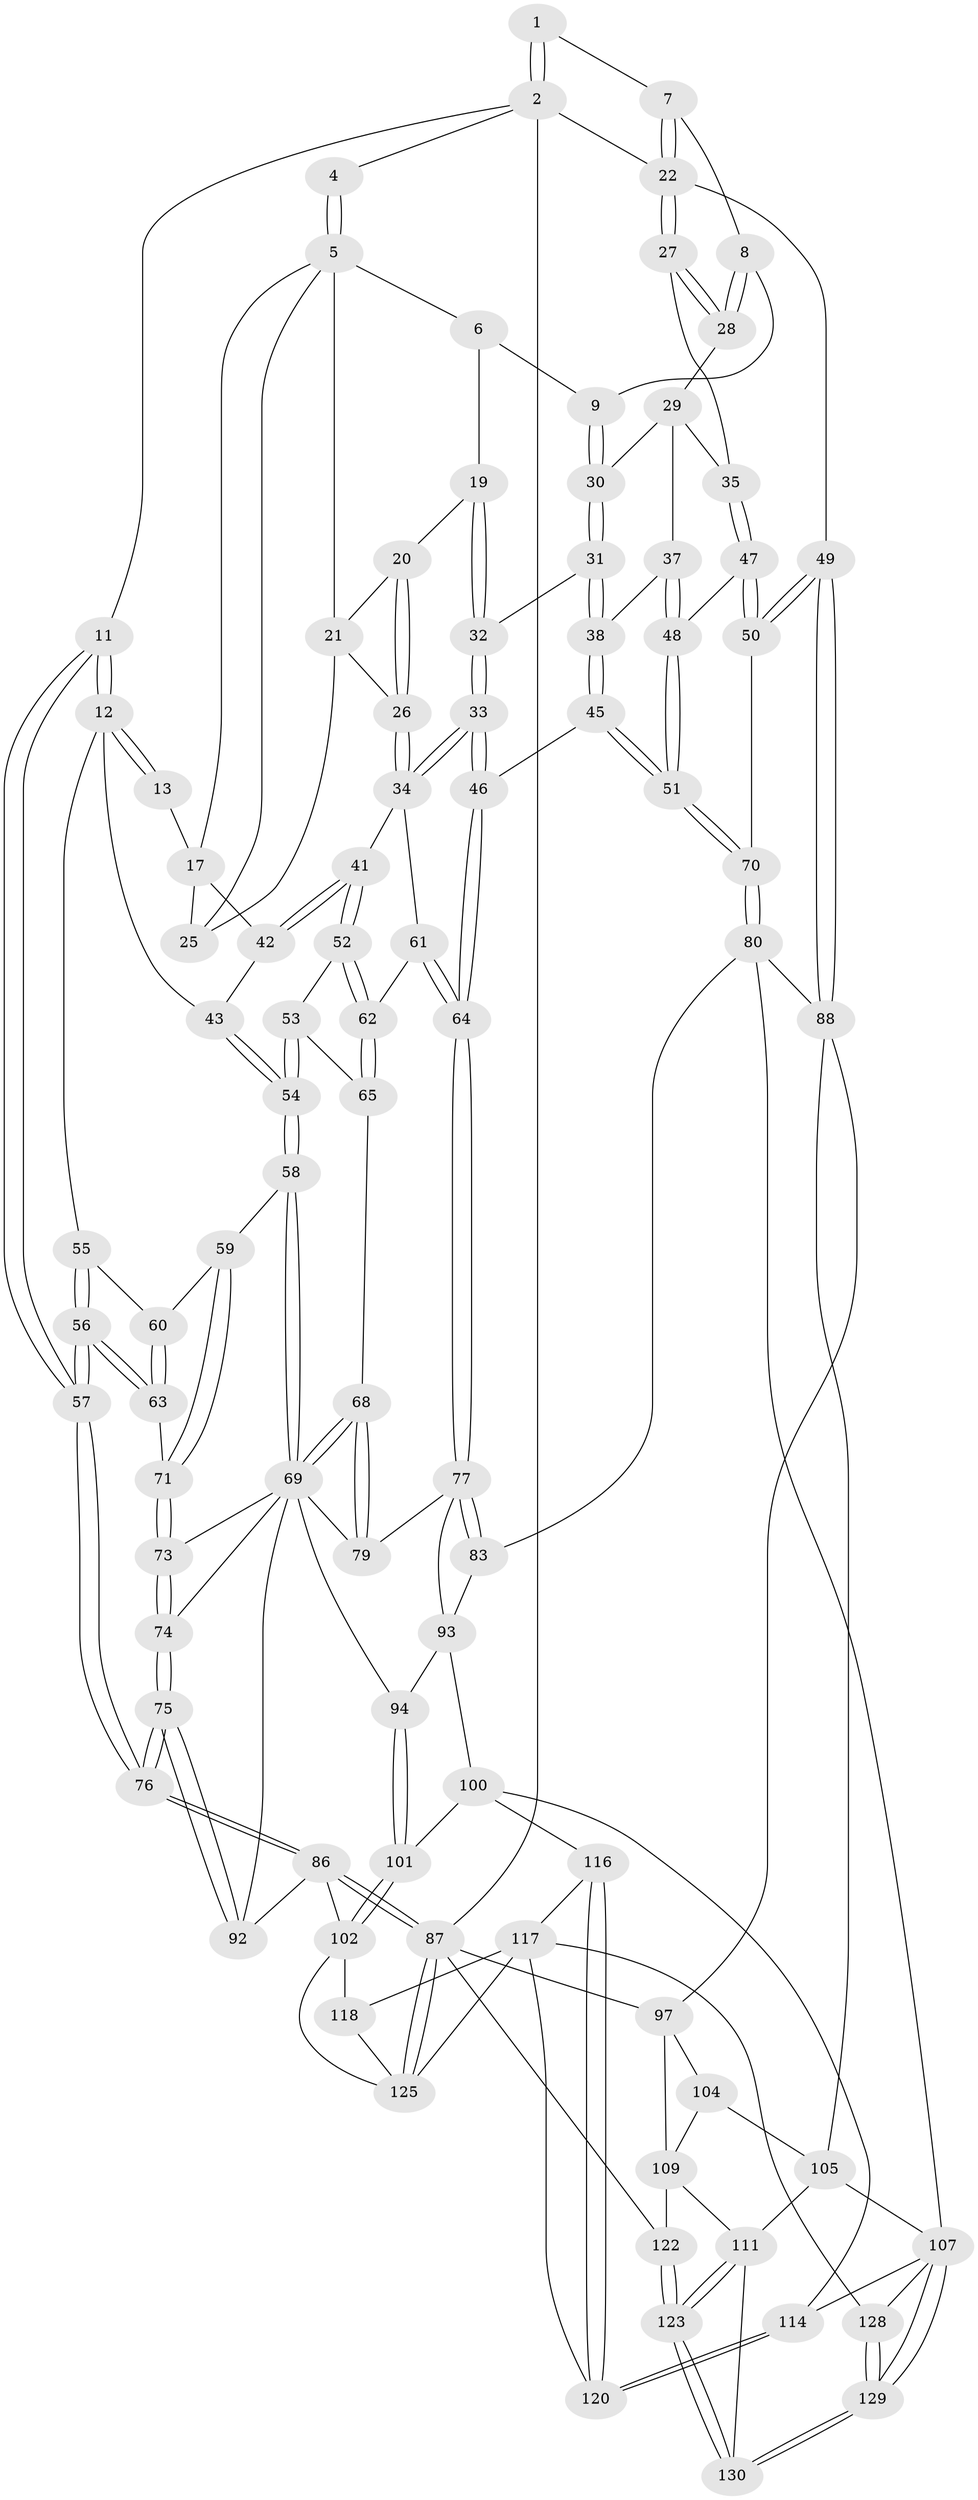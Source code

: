 // original degree distribution, {3: 0.023076923076923078, 6: 0.24615384615384617, 5: 0.4846153846153846, 4: 0.24615384615384617}
// Generated by graph-tools (version 1.1) at 2025/21/03/04/25 18:21:32]
// undirected, 91 vertices, 217 edges
graph export_dot {
graph [start="1"]
  node [color=gray90,style=filled];
  1 [pos="+0.8595632935682346+0"];
  2 [pos="+1+0",super="+3"];
  4 [pos="+0.21658187467745327+0"];
  5 [pos="+0.35168848476159037+0",super="+15"];
  6 [pos="+0.6791083031505293+0",super="+10"];
  7 [pos="+0.8879420878723867+0.08450676005267935"];
  8 [pos="+0.8229555215223971+0.10075538615569686"];
  9 [pos="+0.7343314869648624+0.05980953174720426"];
  11 [pos="+0+0"];
  12 [pos="+0.07750385593682022+0.2053425763863665",super="+44"];
  13 [pos="+0.12570308775319594+0.18685157940298788",super="+14+18"];
  17 [pos="+0.25963446137317925+0.17584647549361965",super="+39"];
  19 [pos="+0.6588867391924201+0.03356952884431536"];
  20 [pos="+0.5379908396047925+0.08277243321284278"];
  21 [pos="+0.4553963673319322+0.08002937674703599",super="+24"];
  22 [pos="+1+0.17786979905835373",super="+23"];
  25 [pos="+0.40848805445219777+0.18006763641458962"];
  26 [pos="+0.5139981399598226+0.24752943570313435"];
  27 [pos="+0.8956504731327802+0.2205289299266144"];
  28 [pos="+0.8250717433705129+0.16315001830330111"];
  29 [pos="+0.7863181915083476+0.18038349520287036",super="+36"];
  30 [pos="+0.7641884767190835+0.18429469381910074"];
  31 [pos="+0.7395970594943677+0.2213284445011652"];
  32 [pos="+0.6294281232816697+0.19147147425194924"];
  33 [pos="+0.5475398944900478+0.27894756225815653"];
  34 [pos="+0.5267492832653632+0.2665640807467797",super="+40"];
  35 [pos="+0.8695635586446566+0.24668718773126158"];
  37 [pos="+0.7915706135788435+0.2661522560754713"];
  38 [pos="+0.7517123699539294+0.24457442026275017"];
  41 [pos="+0.3017867773562028+0.2647789490403232"];
  42 [pos="+0.3012358179751178+0.26212953593152993"];
  43 [pos="+0.12587805881376193+0.2679859557344092"];
  45 [pos="+0.645396393722517+0.39614981698241736"];
  46 [pos="+0.5786454428746726+0.3778415012838816"];
  47 [pos="+0.8726173040368239+0.3159277702237808"];
  48 [pos="+0.7878367501617168+0.3561535561826991"];
  49 [pos="+1+0.45639209877513054"];
  50 [pos="+0.9576478839639324+0.4170554622503573"];
  51 [pos="+0.7404759509736417+0.4486205622337233"];
  52 [pos="+0.25315336289064544+0.3280592478610488"];
  53 [pos="+0.21594820177548016+0.3447400064939255"];
  54 [pos="+0.19336285000712378+0.34912765822707476"];
  55 [pos="+0.06943068956020614+0.30806793470290056"];
  56 [pos="+0+0.4103476846463167"];
  57 [pos="+0+0.4073038400931677"];
  58 [pos="+0.17247557058758542+0.3898238095010802"];
  59 [pos="+0.1317422175074896+0.38861873112711304"];
  60 [pos="+0.06858657578043707+0.3415720355341144"];
  61 [pos="+0.36946981072085194+0.4384564847191818"];
  62 [pos="+0.34236369799442407+0.44478084329475776"];
  63 [pos="+0.026215215313020915+0.4253740183420114"];
  64 [pos="+0.49034547923570354+0.47794140134200785"];
  65 [pos="+0.310101849065025+0.46658264893869694",super="+66"];
  68 [pos="+0.2510213318831641+0.5195664531601589"];
  69 [pos="+0.18101671963663238+0.47195552203444596",super="+72"];
  70 [pos="+0.7407022703607805+0.4489101854120423"];
  71 [pos="+0.04423926078439284+0.43924693059612085"];
  73 [pos="+0.05380471734358381+0.45356984405441714"];
  74 [pos="+0.003710714867201018+0.6053551035274903"];
  75 [pos="+0+0.6768948379877984"];
  76 [pos="+0+0.6892605629011789"];
  77 [pos="+0.490416560834858+0.5039302236915717",super="+78"];
  79 [pos="+0.2520311068247517+0.5416463609790463"];
  80 [pos="+0.7415147971147383+0.4561117974423227",super="+81"];
  83 [pos="+0.5698033754622418+0.6874317997616967"];
  86 [pos="+0+0.828627511689598",super="+103"];
  87 [pos="+0+1",super="+96"];
  88 [pos="+1+0.5247423240631984",super="+89"];
  92 [pos="+0.14513771739358694+0.7411864321287301"];
  93 [pos="+0.3313274943987738+0.6610531207520561",super="+95"];
  94 [pos="+0.21925995109556126+0.7004549369071391"];
  97 [pos="+1+0.8906914073745936",super="+98"];
  100 [pos="+0.35407903718594913+0.7890743679901061",super="+115"];
  101 [pos="+0.2843155745185198+0.7947203531967093"];
  102 [pos="+0.16701073582642734+0.8399035081599301",super="+119"];
  104 [pos="+0.844483539627275+0.7328407023528548"];
  105 [pos="+0.8053381153961071+0.7022221406873776",super="+106"];
  107 [pos="+0.6696403247614257+0.8770564036837284",super="+108"];
  109 [pos="+0.8815425388521033+0.811909723212548",super="+110"];
  111 [pos="+0.8663394371393656+0.8608710891985579",super="+112"];
  114 [pos="+0.43325919519620437+0.8781461521469216"];
  116 [pos="+0.3271178072799324+0.8534428097289656"];
  117 [pos="+0.27355556213424065+0.9029362441067251",super="+124"];
  118 [pos="+0.22660917161089447+0.8959987951614046"];
  120 [pos="+0.3661015697149101+1"];
  122 [pos="+1+1"];
  123 [pos="+1+1"];
  125 [pos="+0+1",super="+127"];
  128 [pos="+0.49612799075253344+1"];
  129 [pos="+0.6496734044110338+1"];
  130 [pos="+0.9012647681151299+1"];
  1 -- 2;
  1 -- 2;
  1 -- 7;
  2 -- 22;
  2 -- 11;
  2 -- 4;
  2 -- 87 [weight=2];
  4 -- 5;
  4 -- 5;
  5 -- 6;
  5 -- 17;
  5 -- 21;
  5 -- 25;
  6 -- 9;
  6 -- 19;
  7 -- 8;
  7 -- 22;
  7 -- 22;
  8 -- 9;
  8 -- 28;
  8 -- 28;
  9 -- 30;
  9 -- 30;
  11 -- 12;
  11 -- 12;
  11 -- 57;
  11 -- 57;
  12 -- 13;
  12 -- 13;
  12 -- 43;
  12 -- 55;
  13 -- 17;
  17 -- 42;
  17 -- 25;
  19 -- 20;
  19 -- 32;
  19 -- 32;
  20 -- 21;
  20 -- 26;
  20 -- 26;
  21 -- 25;
  21 -- 26;
  22 -- 27;
  22 -- 27;
  22 -- 49;
  26 -- 34;
  26 -- 34;
  27 -- 28;
  27 -- 28;
  27 -- 35;
  28 -- 29;
  29 -- 30;
  29 -- 37;
  29 -- 35;
  30 -- 31;
  30 -- 31;
  31 -- 32;
  31 -- 38;
  31 -- 38;
  32 -- 33;
  32 -- 33;
  33 -- 34;
  33 -- 34;
  33 -- 46;
  33 -- 46;
  34 -- 41;
  34 -- 61;
  35 -- 47;
  35 -- 47;
  37 -- 38;
  37 -- 48;
  37 -- 48;
  38 -- 45;
  38 -- 45;
  41 -- 42;
  41 -- 42;
  41 -- 52;
  41 -- 52;
  42 -- 43;
  43 -- 54;
  43 -- 54;
  45 -- 46;
  45 -- 51;
  45 -- 51;
  46 -- 64;
  46 -- 64;
  47 -- 48;
  47 -- 50;
  47 -- 50;
  48 -- 51;
  48 -- 51;
  49 -- 50;
  49 -- 50;
  49 -- 88;
  49 -- 88;
  50 -- 70;
  51 -- 70;
  51 -- 70;
  52 -- 53;
  52 -- 62;
  52 -- 62;
  53 -- 54;
  53 -- 54;
  53 -- 65;
  54 -- 58;
  54 -- 58;
  55 -- 56;
  55 -- 56;
  55 -- 60;
  56 -- 57;
  56 -- 57;
  56 -- 63;
  56 -- 63;
  57 -- 76;
  57 -- 76;
  58 -- 59;
  58 -- 69;
  58 -- 69;
  59 -- 60;
  59 -- 71;
  59 -- 71;
  60 -- 63;
  60 -- 63;
  61 -- 62;
  61 -- 64;
  61 -- 64;
  62 -- 65;
  62 -- 65;
  63 -- 71;
  64 -- 77;
  64 -- 77;
  65 -- 68;
  68 -- 69;
  68 -- 69;
  68 -- 79;
  68 -- 79;
  69 -- 73;
  69 -- 74;
  69 -- 92;
  69 -- 94;
  69 -- 79;
  70 -- 80;
  70 -- 80;
  71 -- 73;
  71 -- 73;
  73 -- 74;
  73 -- 74;
  74 -- 75;
  74 -- 75;
  75 -- 76;
  75 -- 76;
  75 -- 92;
  75 -- 92;
  76 -- 86;
  76 -- 86;
  77 -- 83;
  77 -- 83;
  77 -- 93;
  77 -- 79;
  80 -- 83;
  80 -- 107;
  80 -- 88 [weight=2];
  83 -- 93;
  86 -- 87;
  86 -- 87;
  86 -- 102;
  86 -- 92;
  87 -- 125;
  87 -- 125;
  87 -- 97;
  87 -- 122;
  88 -- 97;
  88 -- 105;
  93 -- 94;
  93 -- 100;
  94 -- 101;
  94 -- 101;
  97 -- 109 [weight=2];
  97 -- 104;
  100 -- 101;
  100 -- 116;
  100 -- 114;
  101 -- 102;
  101 -- 102;
  102 -- 118;
  102 -- 125;
  104 -- 105;
  104 -- 109;
  105 -- 107;
  105 -- 111;
  107 -- 129;
  107 -- 129;
  107 -- 114;
  107 -- 128;
  109 -- 122;
  109 -- 111;
  111 -- 123;
  111 -- 123;
  111 -- 130;
  114 -- 120;
  114 -- 120;
  116 -- 117;
  116 -- 120;
  116 -- 120;
  117 -- 118;
  117 -- 120;
  117 -- 128;
  117 -- 125;
  118 -- 125;
  122 -- 123;
  122 -- 123;
  123 -- 130;
  123 -- 130;
  128 -- 129;
  128 -- 129;
  129 -- 130;
  129 -- 130;
}
